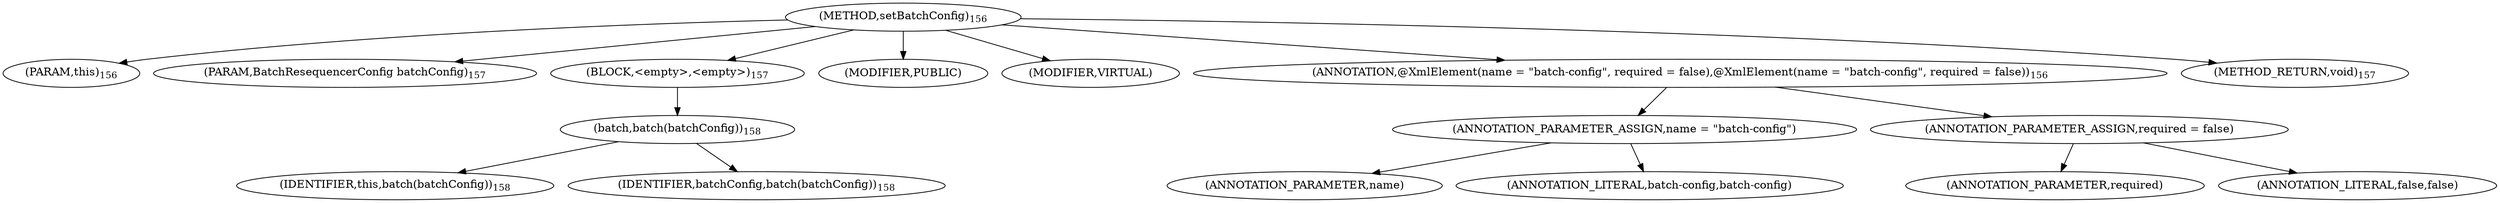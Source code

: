 digraph "setBatchConfig" {  
"291" [label = <(METHOD,setBatchConfig)<SUB>156</SUB>> ]
"30" [label = <(PARAM,this)<SUB>156</SUB>> ]
"292" [label = <(PARAM,BatchResequencerConfig batchConfig)<SUB>157</SUB>> ]
"293" [label = <(BLOCK,&lt;empty&gt;,&lt;empty&gt;)<SUB>157</SUB>> ]
"294" [label = <(batch,batch(batchConfig))<SUB>158</SUB>> ]
"29" [label = <(IDENTIFIER,this,batch(batchConfig))<SUB>158</SUB>> ]
"295" [label = <(IDENTIFIER,batchConfig,batch(batchConfig))<SUB>158</SUB>> ]
"296" [label = <(MODIFIER,PUBLIC)> ]
"297" [label = <(MODIFIER,VIRTUAL)> ]
"298" [label = <(ANNOTATION,@XmlElement(name = &quot;batch-config&quot;, required = false),@XmlElement(name = &quot;batch-config&quot;, required = false))<SUB>156</SUB>> ]
"299" [label = <(ANNOTATION_PARAMETER_ASSIGN,name = &quot;batch-config&quot;)> ]
"300" [label = <(ANNOTATION_PARAMETER,name)> ]
"301" [label = <(ANNOTATION_LITERAL,batch-config,batch-config)> ]
"302" [label = <(ANNOTATION_PARAMETER_ASSIGN,required = false)> ]
"303" [label = <(ANNOTATION_PARAMETER,required)> ]
"304" [label = <(ANNOTATION_LITERAL,false,false)> ]
"305" [label = <(METHOD_RETURN,void)<SUB>157</SUB>> ]
  "291" -> "30" 
  "291" -> "292" 
  "291" -> "293" 
  "291" -> "296" 
  "291" -> "297" 
  "291" -> "298" 
  "291" -> "305" 
  "293" -> "294" 
  "294" -> "29" 
  "294" -> "295" 
  "298" -> "299" 
  "298" -> "302" 
  "299" -> "300" 
  "299" -> "301" 
  "302" -> "303" 
  "302" -> "304" 
}
